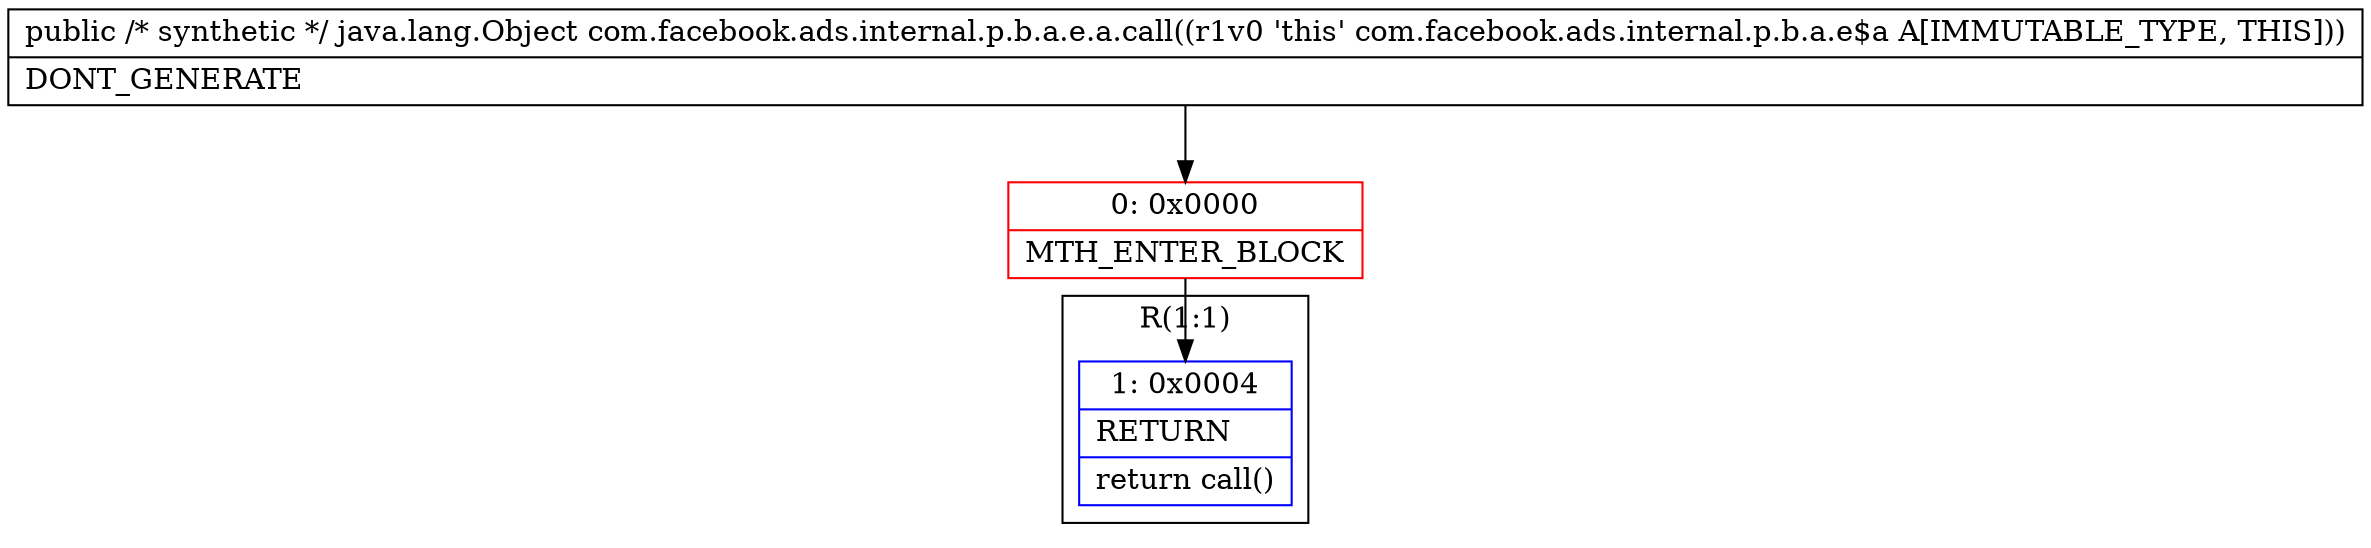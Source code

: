 digraph "CFG forcom.facebook.ads.internal.p.b.a.e.a.call()Ljava\/lang\/Object;" {
subgraph cluster_Region_2099731983 {
label = "R(1:1)";
node [shape=record,color=blue];
Node_1 [shape=record,label="{1\:\ 0x0004|RETURN\l|return call()\l}"];
}
Node_0 [shape=record,color=red,label="{0\:\ 0x0000|MTH_ENTER_BLOCK\l}"];
MethodNode[shape=record,label="{public \/* synthetic *\/ java.lang.Object com.facebook.ads.internal.p.b.a.e.a.call((r1v0 'this' com.facebook.ads.internal.p.b.a.e$a A[IMMUTABLE_TYPE, THIS]))  | DONT_GENERATE\l}"];
MethodNode -> Node_0;
Node_0 -> Node_1;
}

